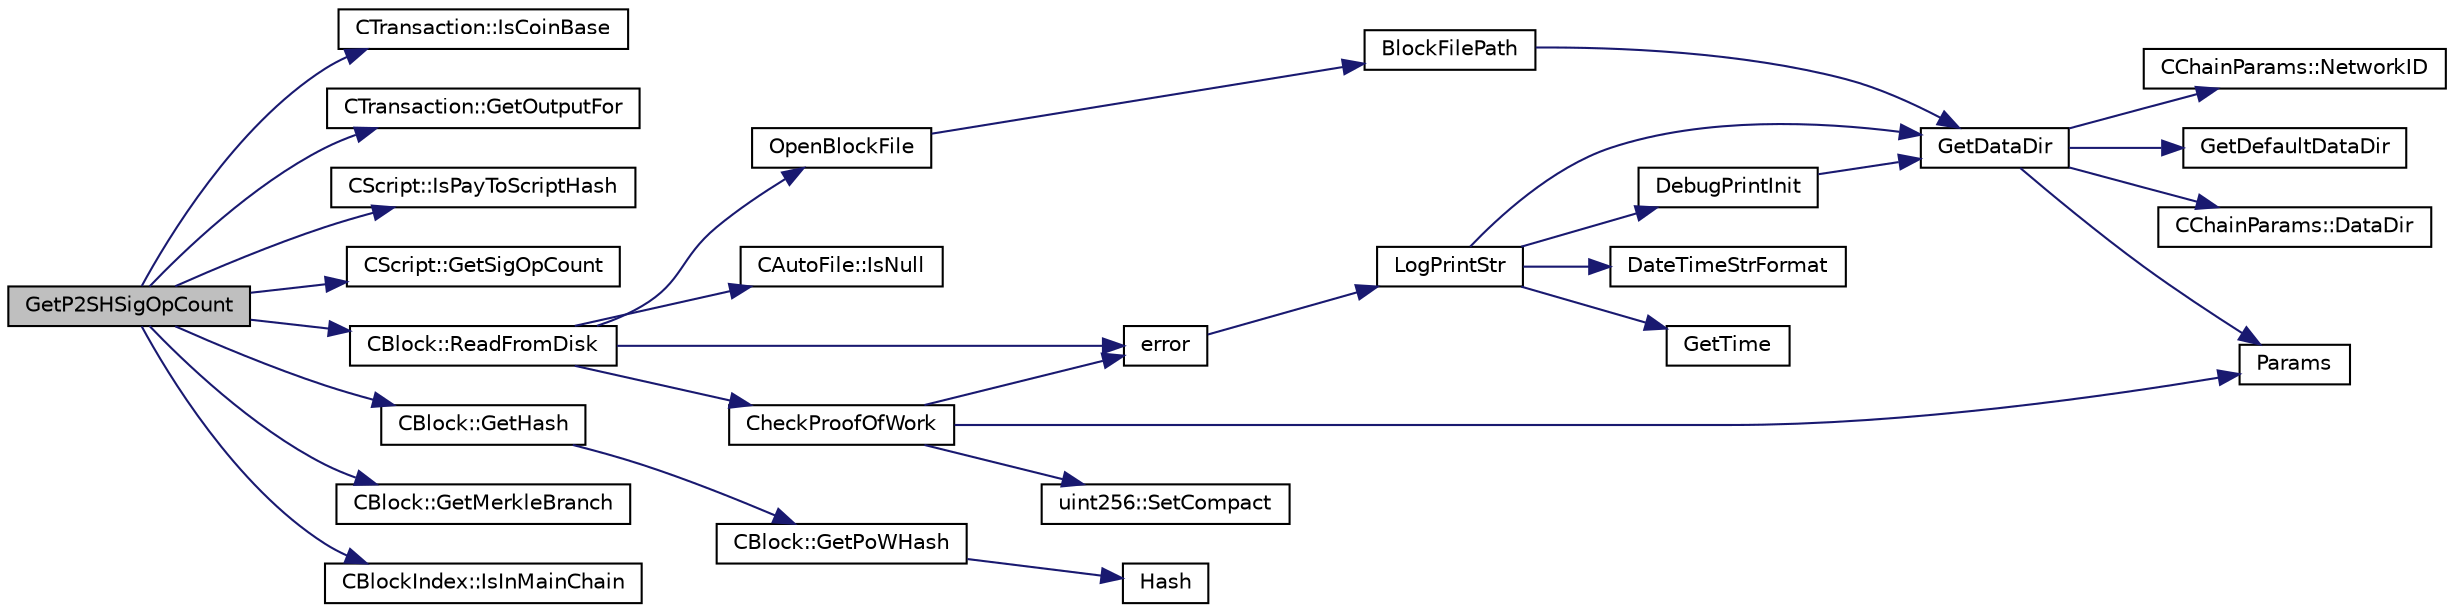 digraph "GetP2SHSigOpCount"
{
  edge [fontname="Helvetica",fontsize="10",labelfontname="Helvetica",labelfontsize="10"];
  node [fontname="Helvetica",fontsize="10",shape=record];
  rankdir="LR";
  Node1625 [label="GetP2SHSigOpCount",height=0.2,width=0.4,color="black", fillcolor="grey75", style="filled", fontcolor="black"];
  Node1625 -> Node1626 [color="midnightblue",fontsize="10",style="solid",fontname="Helvetica"];
  Node1626 [label="CTransaction::IsCoinBase",height=0.2,width=0.4,color="black", fillcolor="white", style="filled",URL="$df/d43/class_c_transaction.html#a96256e8ac1bf79ad9c057e48c41132dd"];
  Node1625 -> Node1627 [color="midnightblue",fontsize="10",style="solid",fontname="Helvetica"];
  Node1627 [label="CTransaction::GetOutputFor",height=0.2,width=0.4,color="black", fillcolor="white", style="filled",URL="$df/d43/class_c_transaction.html#a6b7535cbc89183563196d24c3b1d53cd"];
  Node1625 -> Node1628 [color="midnightblue",fontsize="10",style="solid",fontname="Helvetica"];
  Node1628 [label="CScript::IsPayToScriptHash",height=0.2,width=0.4,color="black", fillcolor="white", style="filled",URL="$d9/d4b/class_c_script.html#a0c3729c606d318923dc06f95d85a0971"];
  Node1625 -> Node1629 [color="midnightblue",fontsize="10",style="solid",fontname="Helvetica"];
  Node1629 [label="CScript::GetSigOpCount",height=0.2,width=0.4,color="black", fillcolor="white", style="filled",URL="$d9/d4b/class_c_script.html#a957f92ddf3efcd76b66e514c05f27dde"];
  Node1625 -> Node1630 [color="midnightblue",fontsize="10",style="solid",fontname="Helvetica"];
  Node1630 [label="CBlock::ReadFromDisk",height=0.2,width=0.4,color="black", fillcolor="white", style="filled",URL="$d3/d51/class_c_block.html#a77a1b1e9902e1e557d762f5a5f325cd8"];
  Node1630 -> Node1631 [color="midnightblue",fontsize="10",style="solid",fontname="Helvetica"];
  Node1631 [label="OpenBlockFile",height=0.2,width=0.4,color="black", fillcolor="white", style="filled",URL="$d4/dbf/main_8h.html#acaa494f20aefb99c5f5f9022a97d0040"];
  Node1631 -> Node1632 [color="midnightblue",fontsize="10",style="solid",fontname="Helvetica"];
  Node1632 [label="BlockFilePath",height=0.2,width=0.4,color="black", fillcolor="white", style="filled",URL="$df/d0a/main_8cpp.html#ac8bea30995cabddbc181f7c3b81340f0"];
  Node1632 -> Node1633 [color="midnightblue",fontsize="10",style="solid",fontname="Helvetica"];
  Node1633 [label="GetDataDir",height=0.2,width=0.4,color="black", fillcolor="white", style="filled",URL="$df/d2d/util_8cpp.html#ab83866a054745d4b30a3948a1b44beba"];
  Node1633 -> Node1634 [color="midnightblue",fontsize="10",style="solid",fontname="Helvetica"];
  Node1634 [label="Params",height=0.2,width=0.4,color="black", fillcolor="white", style="filled",URL="$df/dbf/chainparams_8cpp.html#ace5c5b706d71a324a417dd2db394fd4a",tooltip="Return the currently selected parameters. "];
  Node1633 -> Node1635 [color="midnightblue",fontsize="10",style="solid",fontname="Helvetica"];
  Node1635 [label="CChainParams::NetworkID",height=0.2,width=0.4,color="black", fillcolor="white", style="filled",URL="$d1/d4f/class_c_chain_params.html#a90dc493ec0c0325c98c3ac06eb99862b"];
  Node1633 -> Node1636 [color="midnightblue",fontsize="10",style="solid",fontname="Helvetica"];
  Node1636 [label="GetDefaultDataDir",height=0.2,width=0.4,color="black", fillcolor="white", style="filled",URL="$df/d2d/util_8cpp.html#ab272995de020a3bcbf743be630e485c6"];
  Node1633 -> Node1637 [color="midnightblue",fontsize="10",style="solid",fontname="Helvetica"];
  Node1637 [label="CChainParams::DataDir",height=0.2,width=0.4,color="black", fillcolor="white", style="filled",URL="$d1/d4f/class_c_chain_params.html#a959488b5d8e6fe62857940b831d73a78"];
  Node1630 -> Node1638 [color="midnightblue",fontsize="10",style="solid",fontname="Helvetica"];
  Node1638 [label="CAutoFile::IsNull",height=0.2,width=0.4,color="black", fillcolor="white", style="filled",URL="$df/dc9/class_c_auto_file.html#a7fd47268b6d85a89acafdb73559f8e78",tooltip="Return true if the wrapped FILE* is NULL, false otherwise. "];
  Node1630 -> Node1639 [color="midnightblue",fontsize="10",style="solid",fontname="Helvetica"];
  Node1639 [label="error",height=0.2,width=0.4,color="black", fillcolor="white", style="filled",URL="$d8/d3c/util_8h.html#af8985880cf4ef26df0a5aa2ffcb76662"];
  Node1639 -> Node1640 [color="midnightblue",fontsize="10",style="solid",fontname="Helvetica"];
  Node1640 [label="LogPrintStr",height=0.2,width=0.4,color="black", fillcolor="white", style="filled",URL="$d8/d3c/util_8h.html#afd4c3002b2797c0560adddb6af3ca1da"];
  Node1640 -> Node1641 [color="midnightblue",fontsize="10",style="solid",fontname="Helvetica"];
  Node1641 [label="DebugPrintInit",height=0.2,width=0.4,color="black", fillcolor="white", style="filled",URL="$df/d2d/util_8cpp.html#a751ff5f21d880737811136b5e0bcea12"];
  Node1641 -> Node1633 [color="midnightblue",fontsize="10",style="solid",fontname="Helvetica"];
  Node1640 -> Node1633 [color="midnightblue",fontsize="10",style="solid",fontname="Helvetica"];
  Node1640 -> Node1642 [color="midnightblue",fontsize="10",style="solid",fontname="Helvetica"];
  Node1642 [label="DateTimeStrFormat",height=0.2,width=0.4,color="black", fillcolor="white", style="filled",URL="$df/d2d/util_8cpp.html#a749bc6776c8ec72d7c5e4dea56aee415"];
  Node1640 -> Node1643 [color="midnightblue",fontsize="10",style="solid",fontname="Helvetica"];
  Node1643 [label="GetTime",height=0.2,width=0.4,color="black", fillcolor="white", style="filled",URL="$df/d2d/util_8cpp.html#a46fac5fba8ba905b5f9acb364f5d8c6f"];
  Node1630 -> Node1644 [color="midnightblue",fontsize="10",style="solid",fontname="Helvetica"];
  Node1644 [label="CheckProofOfWork",height=0.2,width=0.4,color="black", fillcolor="white", style="filled",URL="$d1/d08/proofs_8cpp.html#a20a76dbc6ac5b8a6e0aaef85522b1069",tooltip="Check whether a block hash satisfies the proof-of-work requirement specified by nBits. "];
  Node1644 -> Node1645 [color="midnightblue",fontsize="10",style="solid",fontname="Helvetica"];
  Node1645 [label="uint256::SetCompact",height=0.2,width=0.4,color="black", fillcolor="white", style="filled",URL="$d2/d86/classuint256.html#a54bc91c8535c43f881bba1fdb11ca7fa",tooltip="The \"compact\" format is a representation of a whole number N using an unsigned 32bit number similar t..."];
  Node1644 -> Node1634 [color="midnightblue",fontsize="10",style="solid",fontname="Helvetica"];
  Node1644 -> Node1639 [color="midnightblue",fontsize="10",style="solid",fontname="Helvetica"];
  Node1625 -> Node1646 [color="midnightblue",fontsize="10",style="solid",fontname="Helvetica"];
  Node1646 [label="CBlock::GetHash",height=0.2,width=0.4,color="black", fillcolor="white", style="filled",URL="$d3/d51/class_c_block.html#a681acf1fa72ec2ed6c83ea5afc14e0f3"];
  Node1646 -> Node1647 [color="midnightblue",fontsize="10",style="solid",fontname="Helvetica"];
  Node1647 [label="CBlock::GetPoWHash",height=0.2,width=0.4,color="black", fillcolor="white", style="filled",URL="$d3/d51/class_c_block.html#af203beb528a62ec30b0453cf5d860044"];
  Node1647 -> Node1648 [color="midnightblue",fontsize="10",style="solid",fontname="Helvetica"];
  Node1648 [label="Hash",height=0.2,width=0.4,color="black", fillcolor="white", style="filled",URL="$db/dfb/hash_8h.html#ab3f6c437460137530d86e09c2c102e99"];
  Node1625 -> Node1649 [color="midnightblue",fontsize="10",style="solid",fontname="Helvetica"];
  Node1649 [label="CBlock::GetMerkleBranch",height=0.2,width=0.4,color="black", fillcolor="white", style="filled",URL="$d3/d51/class_c_block.html#a7a3b82a1d7c641b20f4546f90533bca8"];
  Node1625 -> Node1650 [color="midnightblue",fontsize="10",style="solid",fontname="Helvetica"];
  Node1650 [label="CBlockIndex::IsInMainChain",height=0.2,width=0.4,color="black", fillcolor="white", style="filled",URL="$d3/dbd/class_c_block_index.html#af4f055accf83016b226fd969e4de8fd7"];
}
